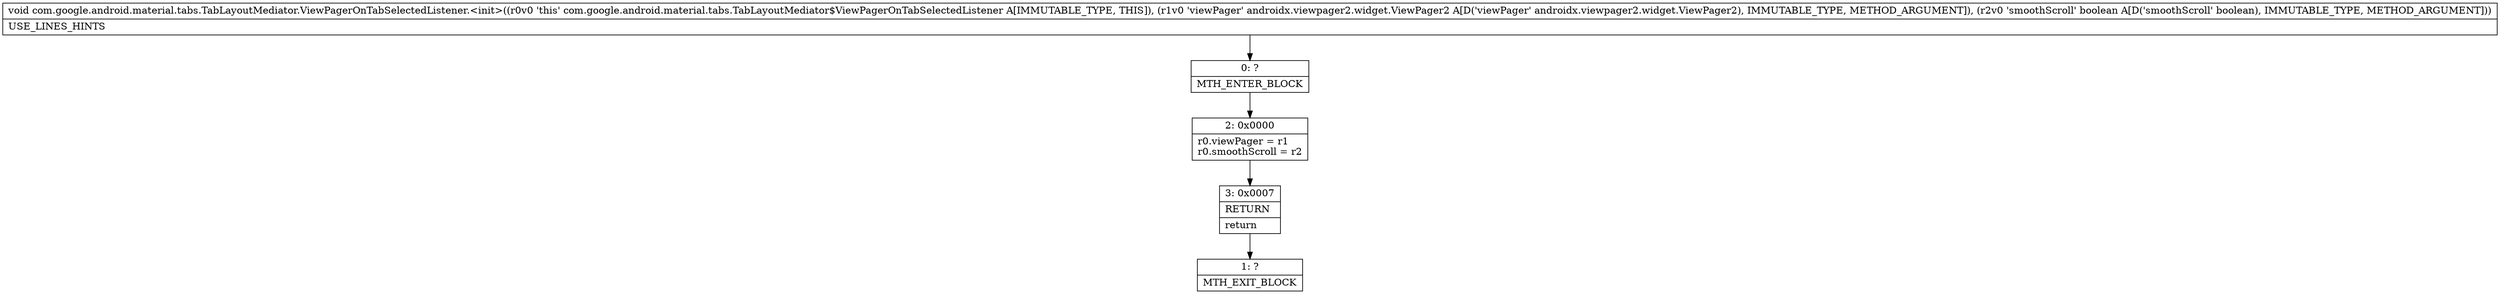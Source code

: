 digraph "CFG forcom.google.android.material.tabs.TabLayoutMediator.ViewPagerOnTabSelectedListener.\<init\>(Landroidx\/viewpager2\/widget\/ViewPager2;Z)V" {
Node_0 [shape=record,label="{0\:\ ?|MTH_ENTER_BLOCK\l}"];
Node_2 [shape=record,label="{2\:\ 0x0000|r0.viewPager = r1\lr0.smoothScroll = r2\l}"];
Node_3 [shape=record,label="{3\:\ 0x0007|RETURN\l|return\l}"];
Node_1 [shape=record,label="{1\:\ ?|MTH_EXIT_BLOCK\l}"];
MethodNode[shape=record,label="{void com.google.android.material.tabs.TabLayoutMediator.ViewPagerOnTabSelectedListener.\<init\>((r0v0 'this' com.google.android.material.tabs.TabLayoutMediator$ViewPagerOnTabSelectedListener A[IMMUTABLE_TYPE, THIS]), (r1v0 'viewPager' androidx.viewpager2.widget.ViewPager2 A[D('viewPager' androidx.viewpager2.widget.ViewPager2), IMMUTABLE_TYPE, METHOD_ARGUMENT]), (r2v0 'smoothScroll' boolean A[D('smoothScroll' boolean), IMMUTABLE_TYPE, METHOD_ARGUMENT]))  | USE_LINES_HINTS\l}"];
MethodNode -> Node_0;Node_0 -> Node_2;
Node_2 -> Node_3;
Node_3 -> Node_1;
}

